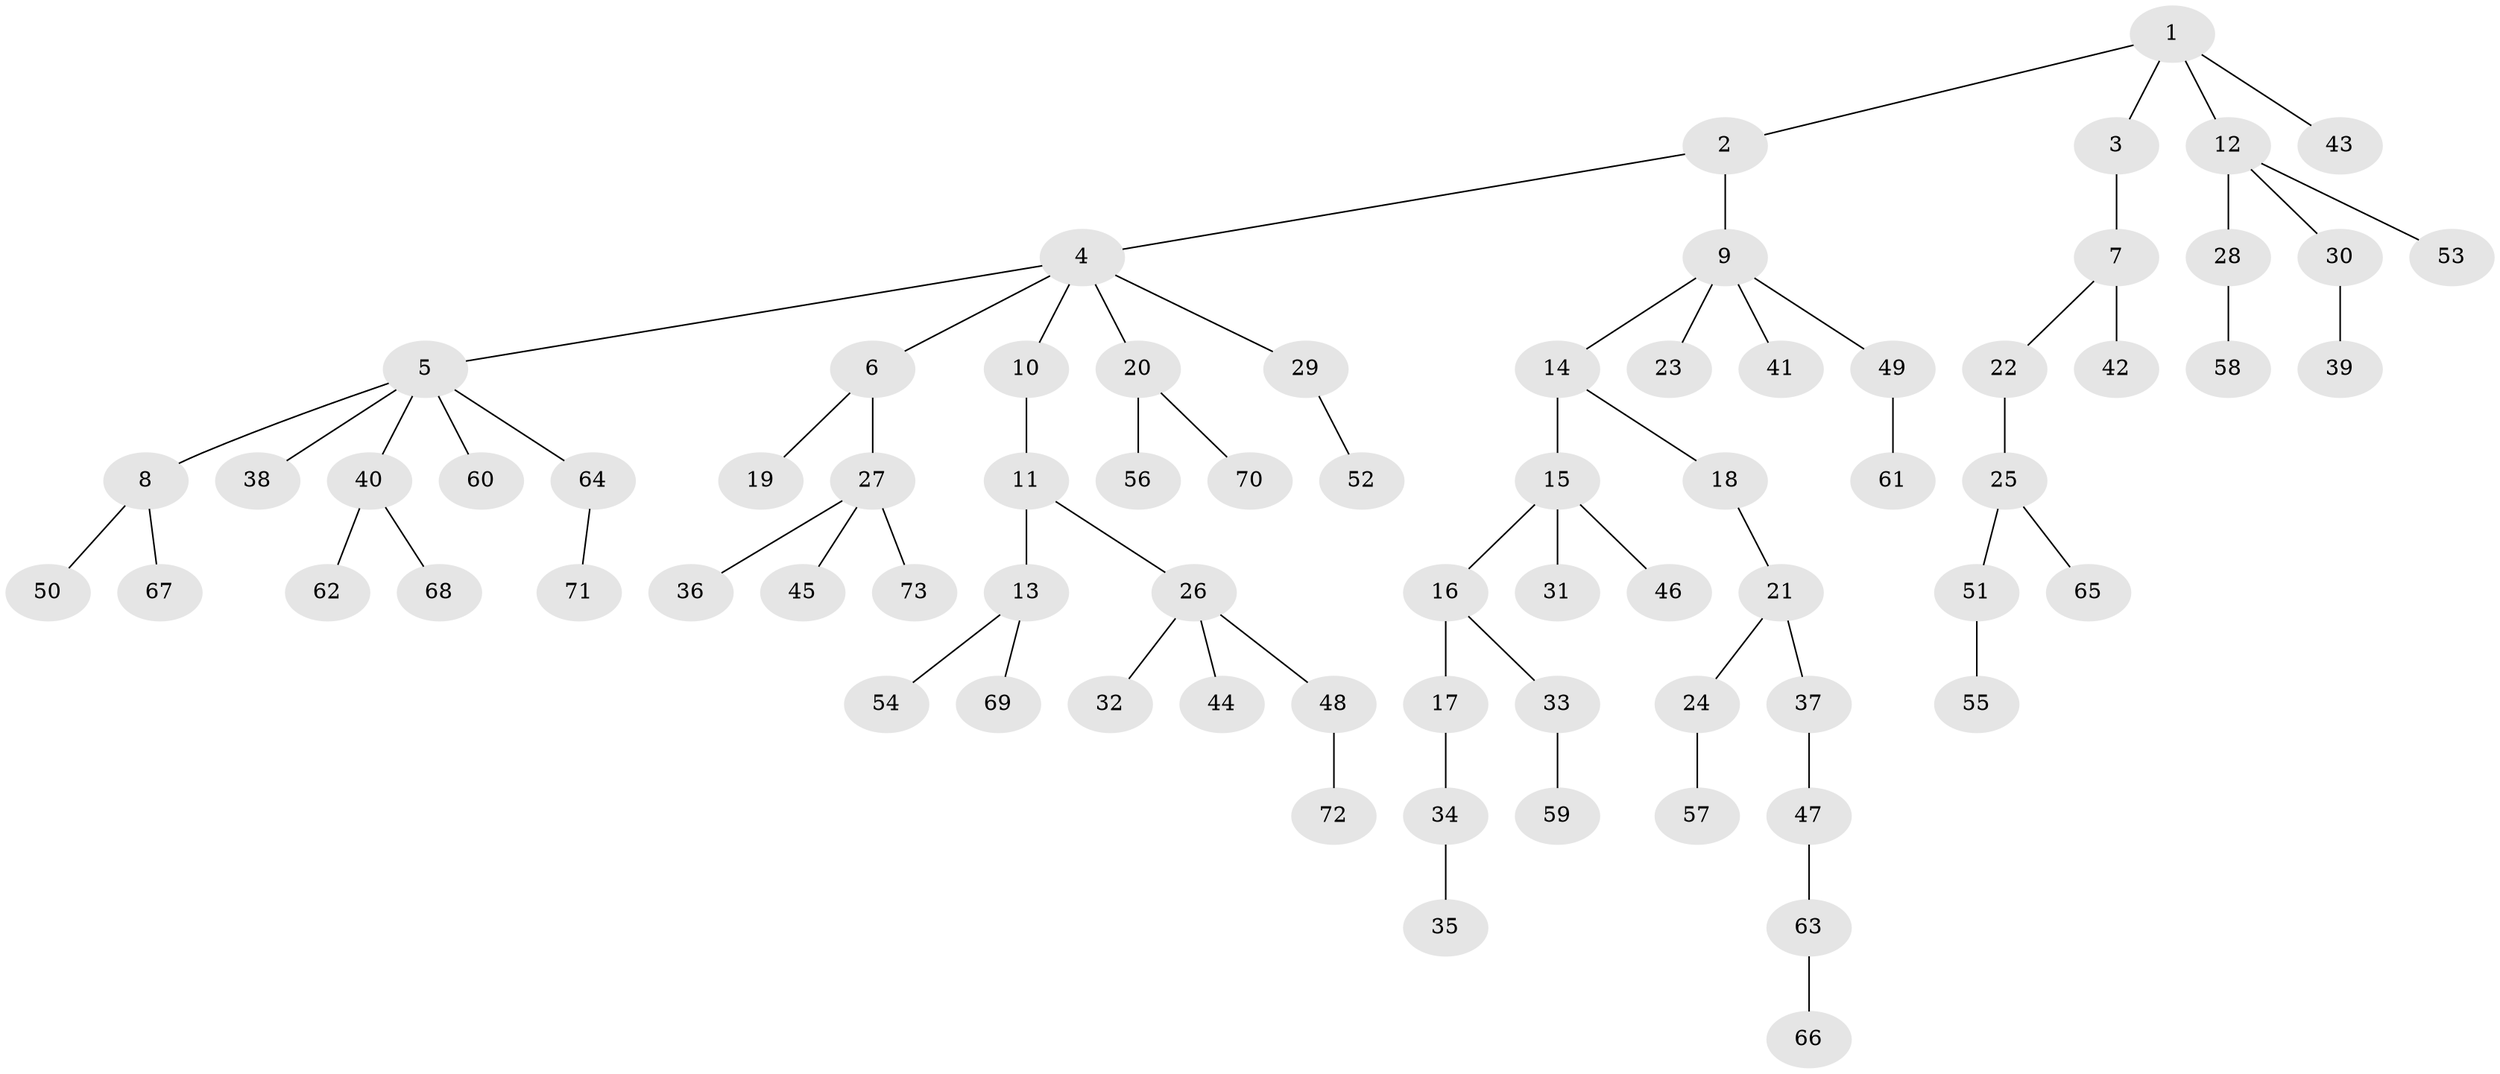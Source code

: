 // coarse degree distribution, {4: 0.034482758620689655, 9: 0.034482758620689655, 6: 0.034482758620689655, 3: 0.10344827586206896, 5: 0.034482758620689655, 1: 0.7241379310344828, 2: 0.034482758620689655}
// Generated by graph-tools (version 1.1) at 2025/19/03/04/25 18:19:18]
// undirected, 73 vertices, 72 edges
graph export_dot {
graph [start="1"]
  node [color=gray90,style=filled];
  1;
  2;
  3;
  4;
  5;
  6;
  7;
  8;
  9;
  10;
  11;
  12;
  13;
  14;
  15;
  16;
  17;
  18;
  19;
  20;
  21;
  22;
  23;
  24;
  25;
  26;
  27;
  28;
  29;
  30;
  31;
  32;
  33;
  34;
  35;
  36;
  37;
  38;
  39;
  40;
  41;
  42;
  43;
  44;
  45;
  46;
  47;
  48;
  49;
  50;
  51;
  52;
  53;
  54;
  55;
  56;
  57;
  58;
  59;
  60;
  61;
  62;
  63;
  64;
  65;
  66;
  67;
  68;
  69;
  70;
  71;
  72;
  73;
  1 -- 2;
  1 -- 3;
  1 -- 12;
  1 -- 43;
  2 -- 4;
  2 -- 9;
  3 -- 7;
  4 -- 5;
  4 -- 6;
  4 -- 10;
  4 -- 20;
  4 -- 29;
  5 -- 8;
  5 -- 38;
  5 -- 40;
  5 -- 60;
  5 -- 64;
  6 -- 19;
  6 -- 27;
  7 -- 22;
  7 -- 42;
  8 -- 50;
  8 -- 67;
  9 -- 14;
  9 -- 23;
  9 -- 41;
  9 -- 49;
  10 -- 11;
  11 -- 13;
  11 -- 26;
  12 -- 28;
  12 -- 30;
  12 -- 53;
  13 -- 54;
  13 -- 69;
  14 -- 15;
  14 -- 18;
  15 -- 16;
  15 -- 31;
  15 -- 46;
  16 -- 17;
  16 -- 33;
  17 -- 34;
  18 -- 21;
  20 -- 56;
  20 -- 70;
  21 -- 24;
  21 -- 37;
  22 -- 25;
  24 -- 57;
  25 -- 51;
  25 -- 65;
  26 -- 32;
  26 -- 44;
  26 -- 48;
  27 -- 36;
  27 -- 45;
  27 -- 73;
  28 -- 58;
  29 -- 52;
  30 -- 39;
  33 -- 59;
  34 -- 35;
  37 -- 47;
  40 -- 62;
  40 -- 68;
  47 -- 63;
  48 -- 72;
  49 -- 61;
  51 -- 55;
  63 -- 66;
  64 -- 71;
}
